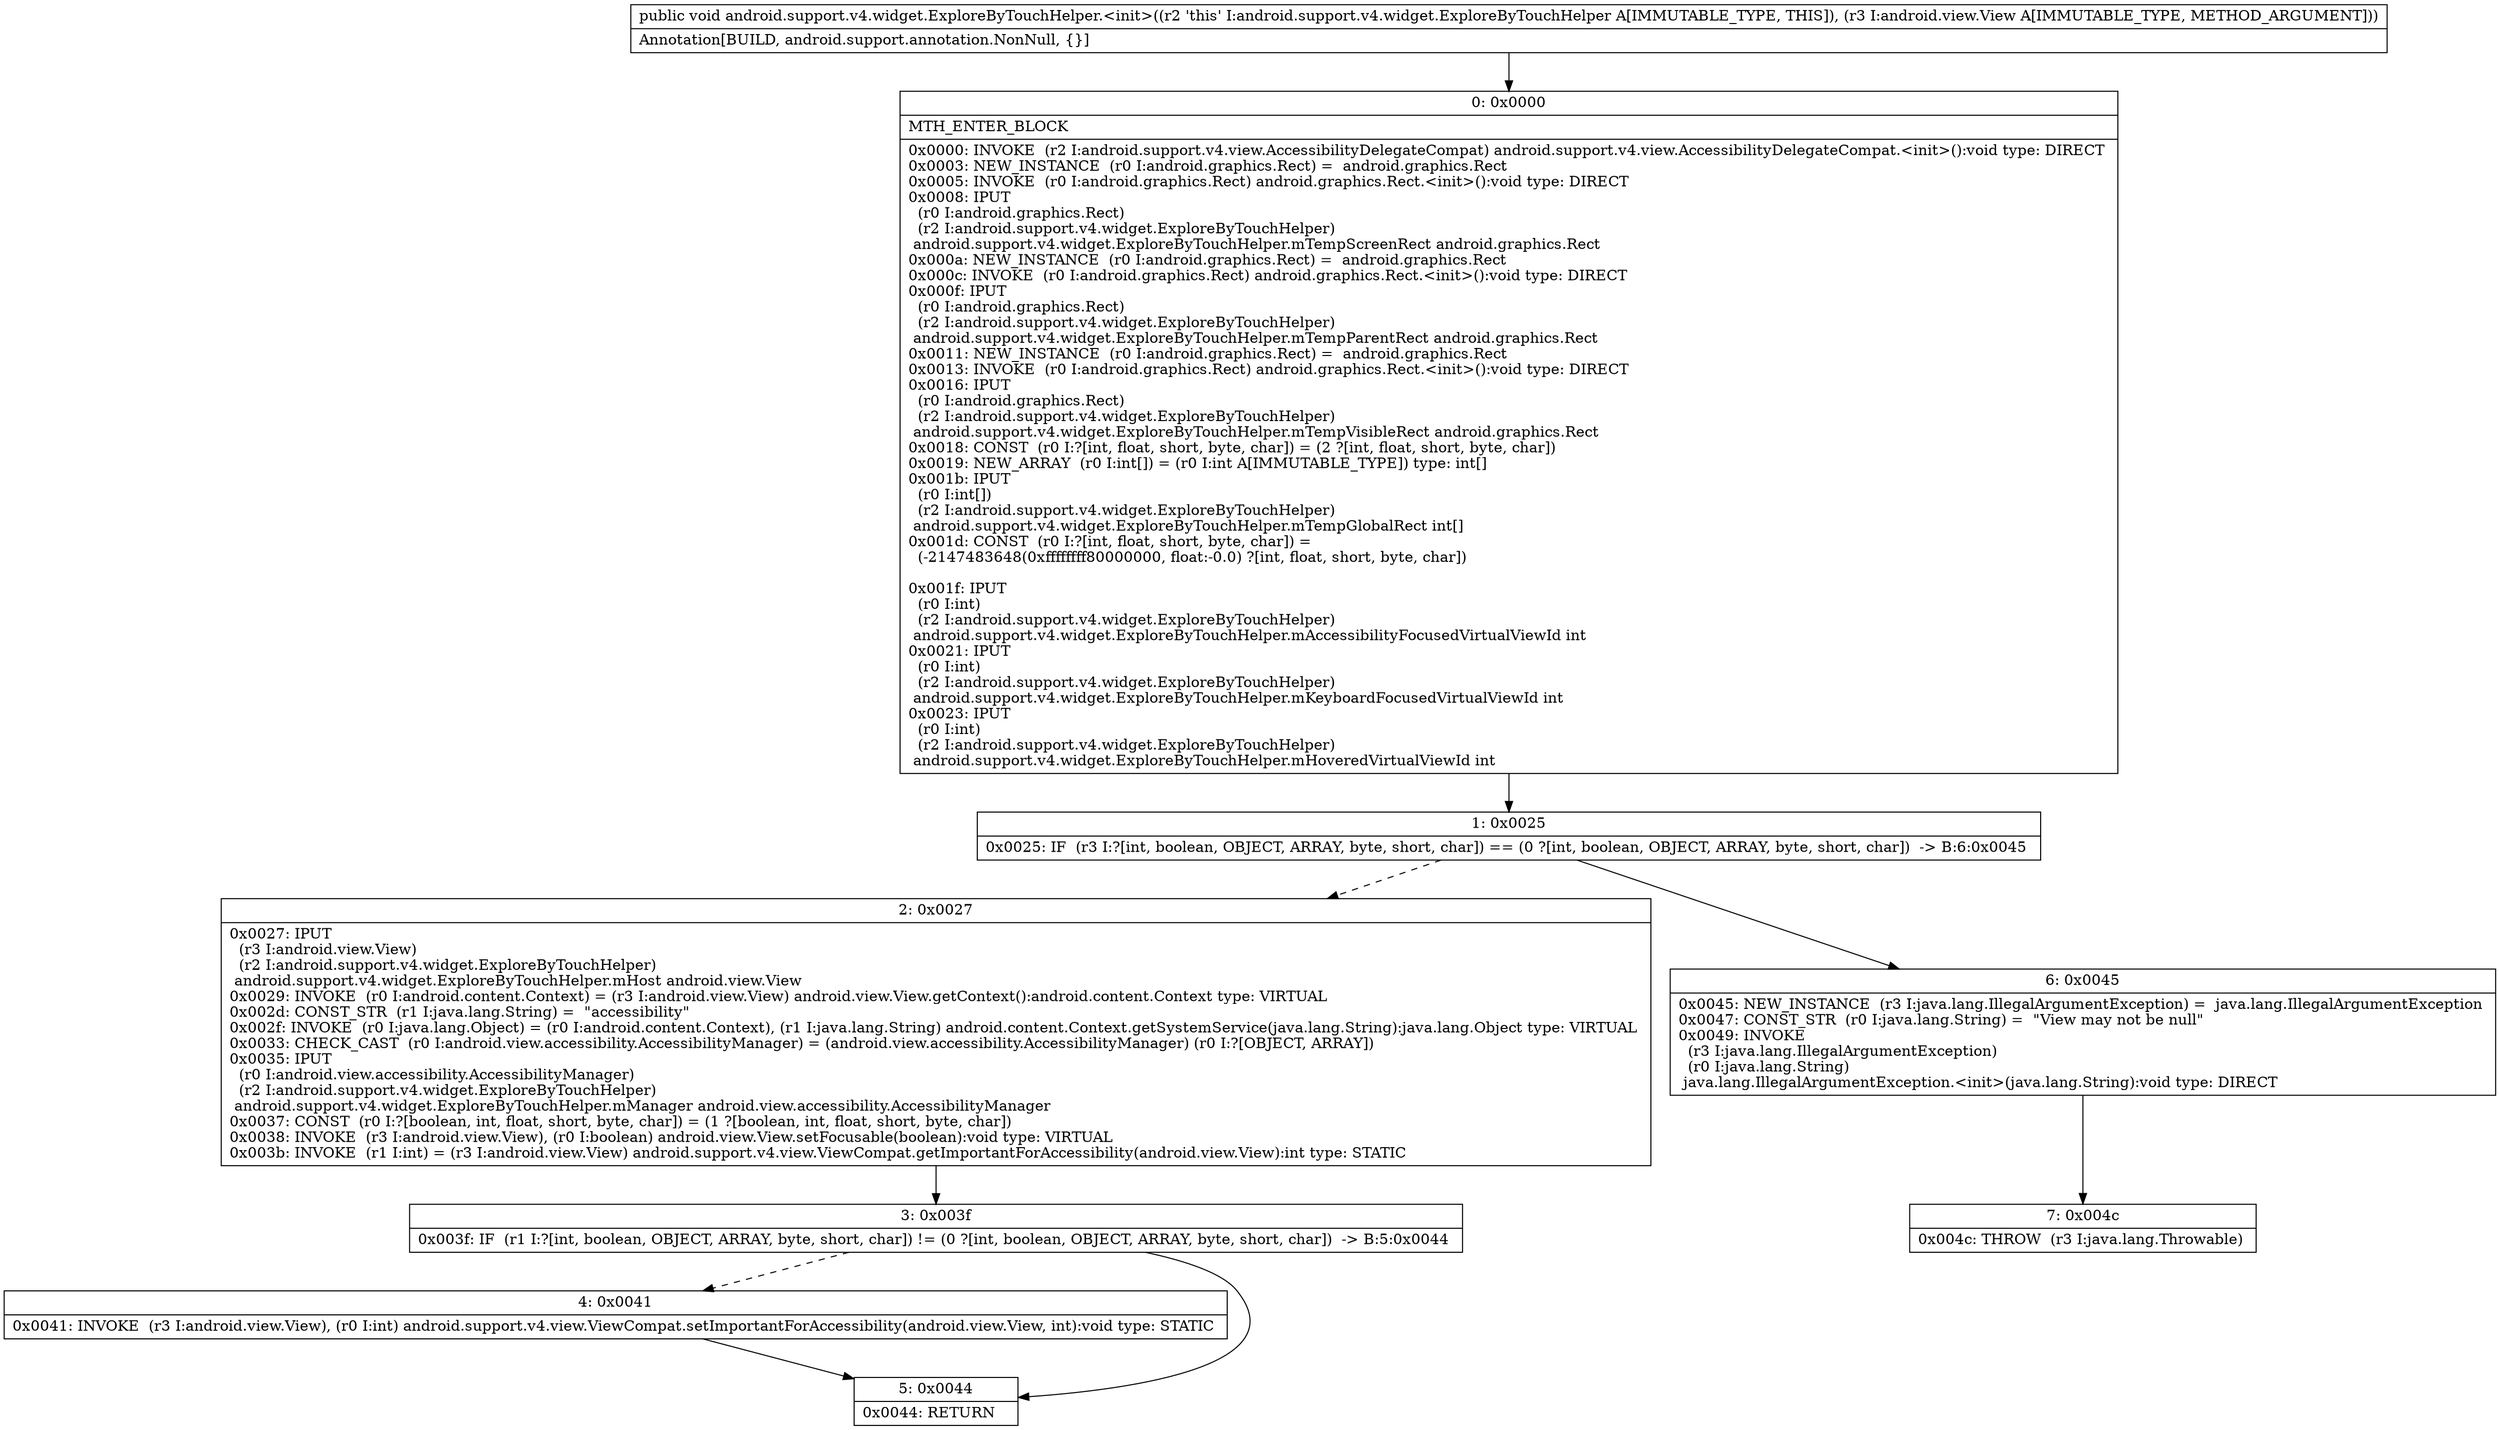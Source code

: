 digraph "CFG forandroid.support.v4.widget.ExploreByTouchHelper.\<init\>(Landroid\/view\/View;)V" {
Node_0 [shape=record,label="{0\:\ 0x0000|MTH_ENTER_BLOCK\l|0x0000: INVOKE  (r2 I:android.support.v4.view.AccessibilityDelegateCompat) android.support.v4.view.AccessibilityDelegateCompat.\<init\>():void type: DIRECT \l0x0003: NEW_INSTANCE  (r0 I:android.graphics.Rect) =  android.graphics.Rect \l0x0005: INVOKE  (r0 I:android.graphics.Rect) android.graphics.Rect.\<init\>():void type: DIRECT \l0x0008: IPUT  \l  (r0 I:android.graphics.Rect)\l  (r2 I:android.support.v4.widget.ExploreByTouchHelper)\l android.support.v4.widget.ExploreByTouchHelper.mTempScreenRect android.graphics.Rect \l0x000a: NEW_INSTANCE  (r0 I:android.graphics.Rect) =  android.graphics.Rect \l0x000c: INVOKE  (r0 I:android.graphics.Rect) android.graphics.Rect.\<init\>():void type: DIRECT \l0x000f: IPUT  \l  (r0 I:android.graphics.Rect)\l  (r2 I:android.support.v4.widget.ExploreByTouchHelper)\l android.support.v4.widget.ExploreByTouchHelper.mTempParentRect android.graphics.Rect \l0x0011: NEW_INSTANCE  (r0 I:android.graphics.Rect) =  android.graphics.Rect \l0x0013: INVOKE  (r0 I:android.graphics.Rect) android.graphics.Rect.\<init\>():void type: DIRECT \l0x0016: IPUT  \l  (r0 I:android.graphics.Rect)\l  (r2 I:android.support.v4.widget.ExploreByTouchHelper)\l android.support.v4.widget.ExploreByTouchHelper.mTempVisibleRect android.graphics.Rect \l0x0018: CONST  (r0 I:?[int, float, short, byte, char]) = (2 ?[int, float, short, byte, char]) \l0x0019: NEW_ARRAY  (r0 I:int[]) = (r0 I:int A[IMMUTABLE_TYPE]) type: int[] \l0x001b: IPUT  \l  (r0 I:int[])\l  (r2 I:android.support.v4.widget.ExploreByTouchHelper)\l android.support.v4.widget.ExploreByTouchHelper.mTempGlobalRect int[] \l0x001d: CONST  (r0 I:?[int, float, short, byte, char]) = \l  (\-2147483648(0xffffffff80000000, float:\-0.0) ?[int, float, short, byte, char])\l \l0x001f: IPUT  \l  (r0 I:int)\l  (r2 I:android.support.v4.widget.ExploreByTouchHelper)\l android.support.v4.widget.ExploreByTouchHelper.mAccessibilityFocusedVirtualViewId int \l0x0021: IPUT  \l  (r0 I:int)\l  (r2 I:android.support.v4.widget.ExploreByTouchHelper)\l android.support.v4.widget.ExploreByTouchHelper.mKeyboardFocusedVirtualViewId int \l0x0023: IPUT  \l  (r0 I:int)\l  (r2 I:android.support.v4.widget.ExploreByTouchHelper)\l android.support.v4.widget.ExploreByTouchHelper.mHoveredVirtualViewId int \l}"];
Node_1 [shape=record,label="{1\:\ 0x0025|0x0025: IF  (r3 I:?[int, boolean, OBJECT, ARRAY, byte, short, char]) == (0 ?[int, boolean, OBJECT, ARRAY, byte, short, char])  \-\> B:6:0x0045 \l}"];
Node_2 [shape=record,label="{2\:\ 0x0027|0x0027: IPUT  \l  (r3 I:android.view.View)\l  (r2 I:android.support.v4.widget.ExploreByTouchHelper)\l android.support.v4.widget.ExploreByTouchHelper.mHost android.view.View \l0x0029: INVOKE  (r0 I:android.content.Context) = (r3 I:android.view.View) android.view.View.getContext():android.content.Context type: VIRTUAL \l0x002d: CONST_STR  (r1 I:java.lang.String) =  \"accessibility\" \l0x002f: INVOKE  (r0 I:java.lang.Object) = (r0 I:android.content.Context), (r1 I:java.lang.String) android.content.Context.getSystemService(java.lang.String):java.lang.Object type: VIRTUAL \l0x0033: CHECK_CAST  (r0 I:android.view.accessibility.AccessibilityManager) = (android.view.accessibility.AccessibilityManager) (r0 I:?[OBJECT, ARRAY]) \l0x0035: IPUT  \l  (r0 I:android.view.accessibility.AccessibilityManager)\l  (r2 I:android.support.v4.widget.ExploreByTouchHelper)\l android.support.v4.widget.ExploreByTouchHelper.mManager android.view.accessibility.AccessibilityManager \l0x0037: CONST  (r0 I:?[boolean, int, float, short, byte, char]) = (1 ?[boolean, int, float, short, byte, char]) \l0x0038: INVOKE  (r3 I:android.view.View), (r0 I:boolean) android.view.View.setFocusable(boolean):void type: VIRTUAL \l0x003b: INVOKE  (r1 I:int) = (r3 I:android.view.View) android.support.v4.view.ViewCompat.getImportantForAccessibility(android.view.View):int type: STATIC \l}"];
Node_3 [shape=record,label="{3\:\ 0x003f|0x003f: IF  (r1 I:?[int, boolean, OBJECT, ARRAY, byte, short, char]) != (0 ?[int, boolean, OBJECT, ARRAY, byte, short, char])  \-\> B:5:0x0044 \l}"];
Node_4 [shape=record,label="{4\:\ 0x0041|0x0041: INVOKE  (r3 I:android.view.View), (r0 I:int) android.support.v4.view.ViewCompat.setImportantForAccessibility(android.view.View, int):void type: STATIC \l}"];
Node_5 [shape=record,label="{5\:\ 0x0044|0x0044: RETURN   \l}"];
Node_6 [shape=record,label="{6\:\ 0x0045|0x0045: NEW_INSTANCE  (r3 I:java.lang.IllegalArgumentException) =  java.lang.IllegalArgumentException \l0x0047: CONST_STR  (r0 I:java.lang.String) =  \"View may not be null\" \l0x0049: INVOKE  \l  (r3 I:java.lang.IllegalArgumentException)\l  (r0 I:java.lang.String)\l java.lang.IllegalArgumentException.\<init\>(java.lang.String):void type: DIRECT \l}"];
Node_7 [shape=record,label="{7\:\ 0x004c|0x004c: THROW  (r3 I:java.lang.Throwable) \l}"];
MethodNode[shape=record,label="{public void android.support.v4.widget.ExploreByTouchHelper.\<init\>((r2 'this' I:android.support.v4.widget.ExploreByTouchHelper A[IMMUTABLE_TYPE, THIS]), (r3 I:android.view.View A[IMMUTABLE_TYPE, METHOD_ARGUMENT]))  | Annotation[BUILD, android.support.annotation.NonNull, \{\}]\l}"];
MethodNode -> Node_0;
Node_0 -> Node_1;
Node_1 -> Node_2[style=dashed];
Node_1 -> Node_6;
Node_2 -> Node_3;
Node_3 -> Node_4[style=dashed];
Node_3 -> Node_5;
Node_4 -> Node_5;
Node_6 -> Node_7;
}

